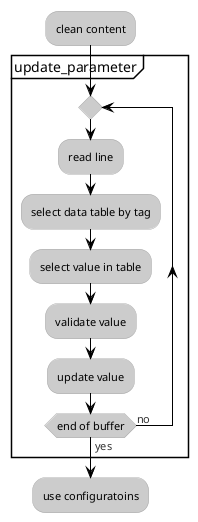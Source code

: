 @startuml

!theme reddress-lightblue

:clean content;
partition "update_parameter" {
repeat
:read line;
:select data table by tag;
:select value in table;
:validate value;
:update value;
repeat while (end of buffer) is (no) not (yes)
}
:use configuratoins;
@enduml
